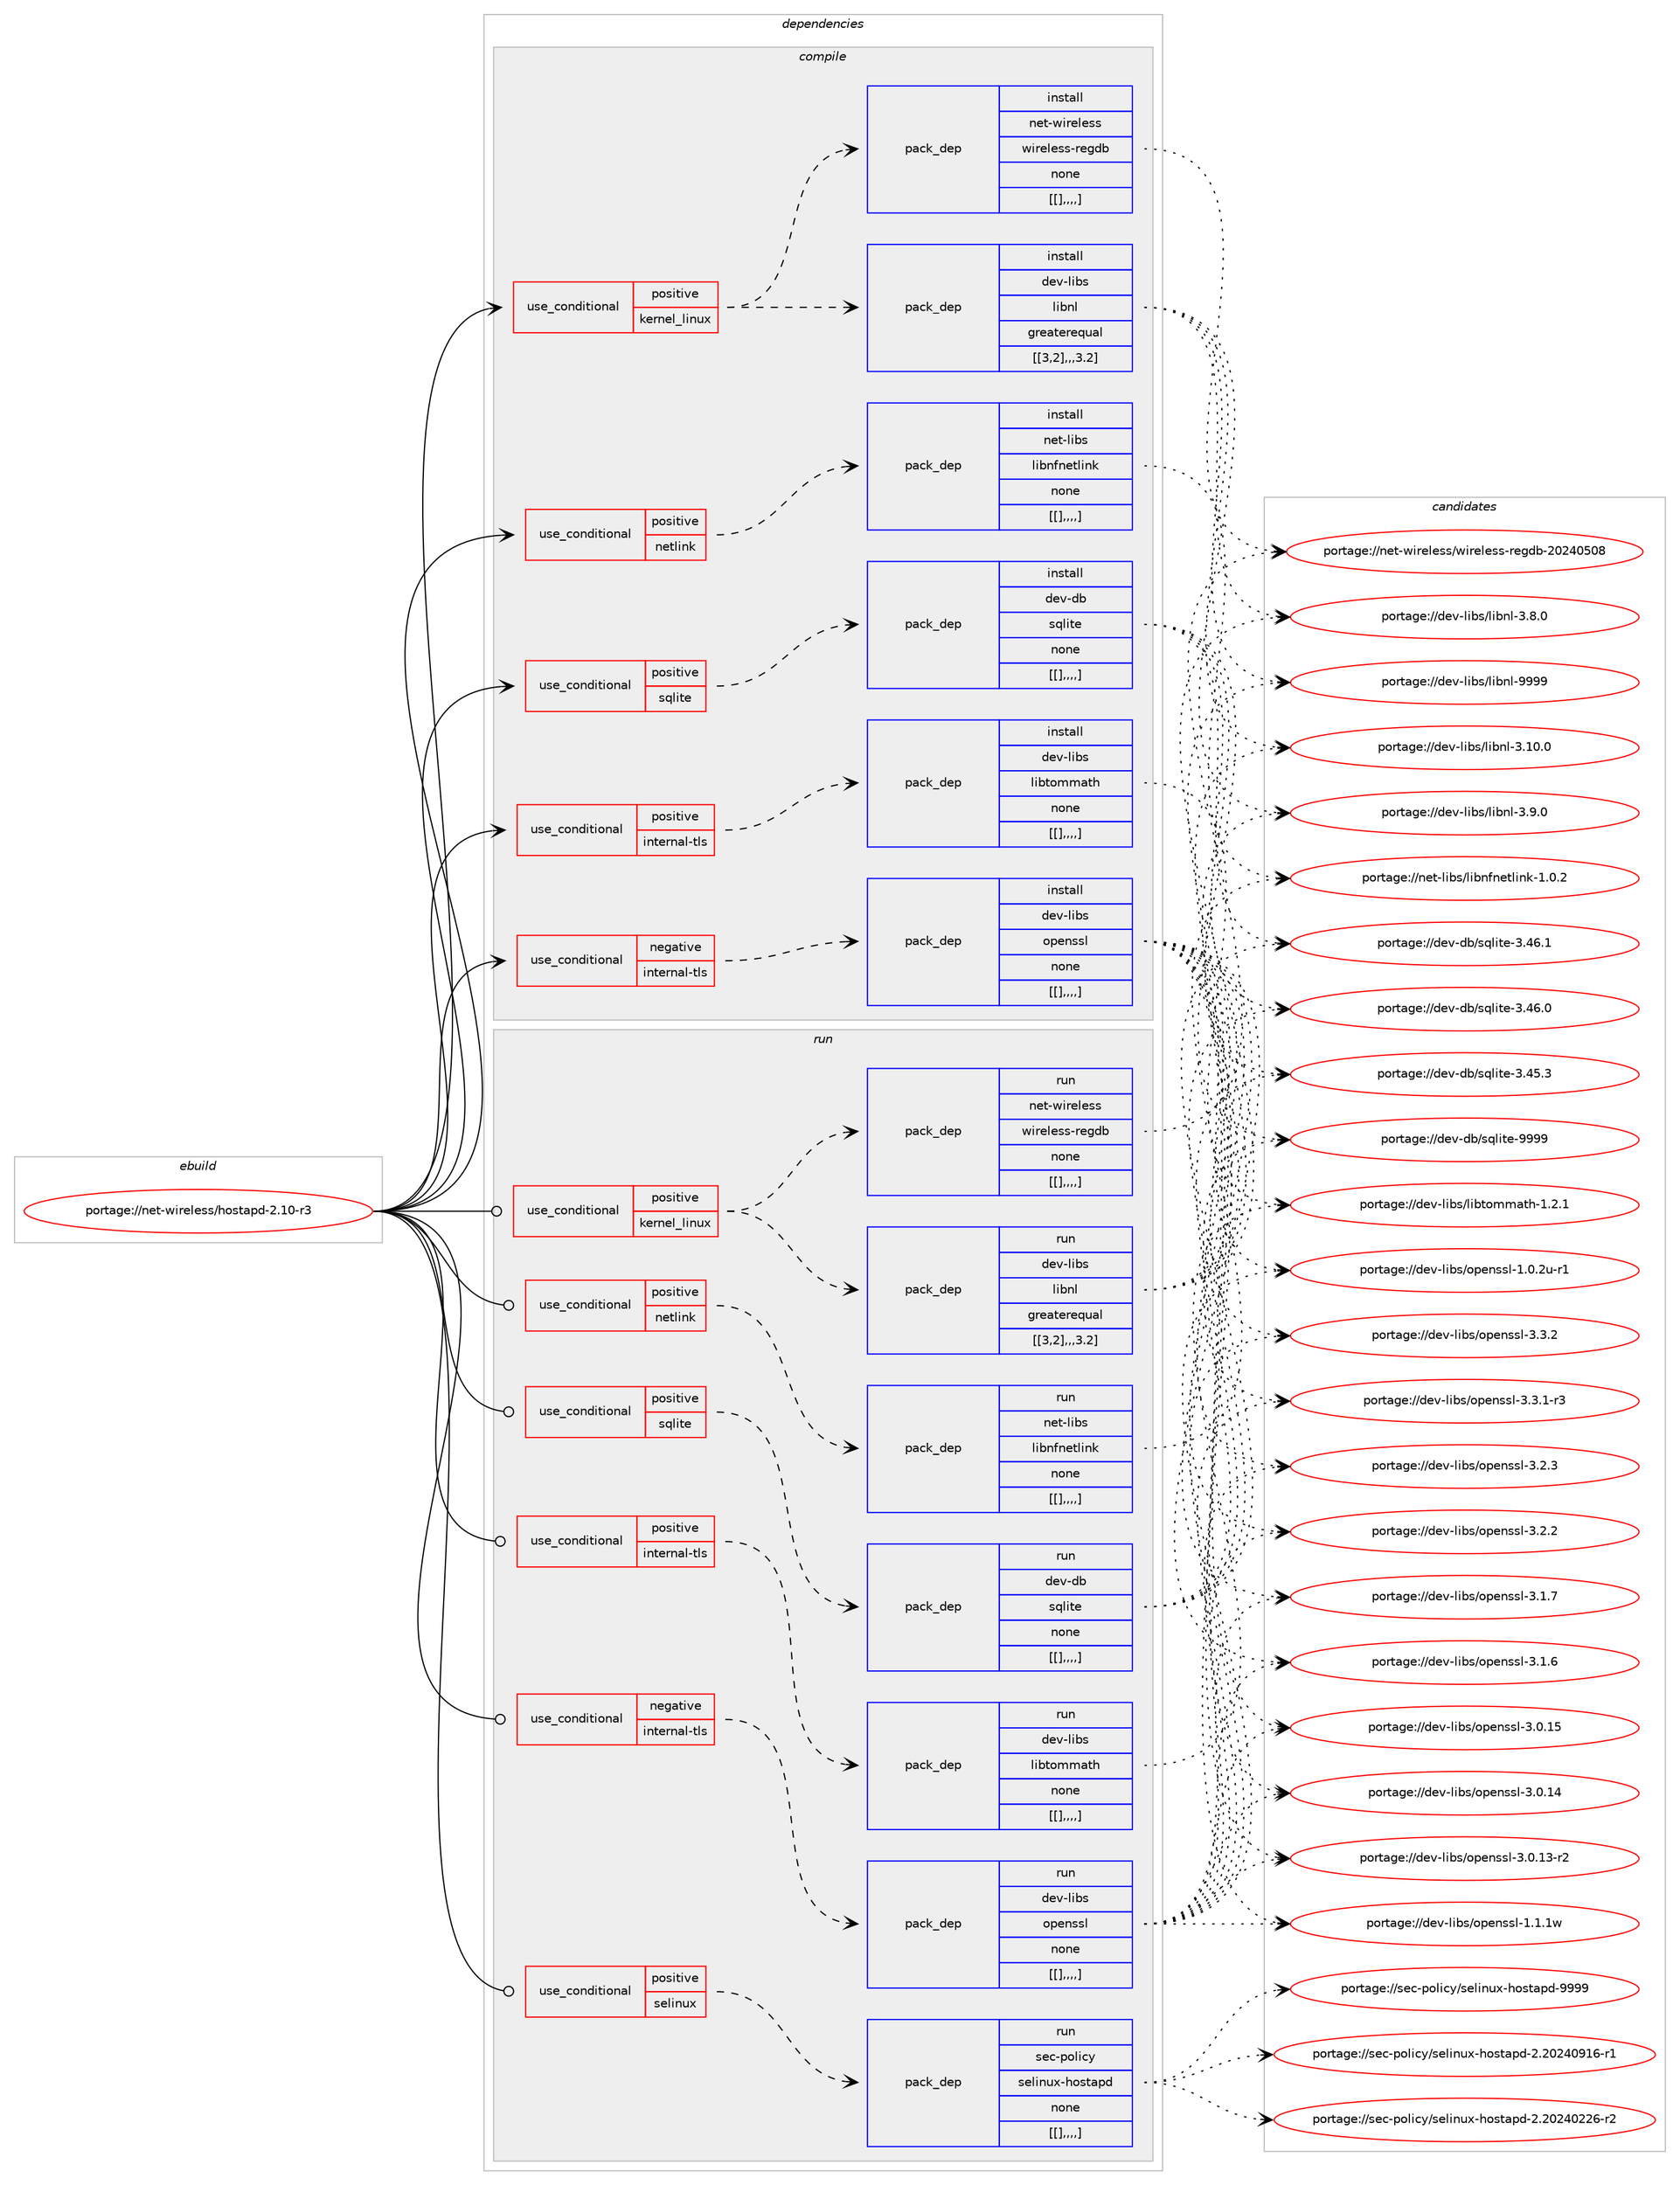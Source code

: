 digraph prolog {

# *************
# Graph options
# *************

newrank=true;
concentrate=true;
compound=true;
graph [rankdir=LR,fontname=Helvetica,fontsize=10,ranksep=1.5];#, ranksep=2.5, nodesep=0.2];
edge  [arrowhead=vee];
node  [fontname=Helvetica,fontsize=10];

# **********
# The ebuild
# **********

subgraph cluster_leftcol {
color=gray;
label=<<i>ebuild</i>>;
id [label="portage://net-wireless/hostapd-2.10-r3", color=red, width=4, href="../net-wireless/hostapd-2.10-r3.svg"];
}

# ****************
# The dependencies
# ****************

subgraph cluster_midcol {
color=gray;
label=<<i>dependencies</i>>;
subgraph cluster_compile {
fillcolor="#eeeeee";
style=filled;
label=<<i>compile</i>>;
subgraph cond109273 {
dependency411846 [label=<<TABLE BORDER="0" CELLBORDER="1" CELLSPACING="0" CELLPADDING="4"><TR><TD ROWSPAN="3" CELLPADDING="10">use_conditional</TD></TR><TR><TD>negative</TD></TR><TR><TD>internal-tls</TD></TR></TABLE>>, shape=none, color=red];
subgraph pack299495 {
dependency411870 [label=<<TABLE BORDER="0" CELLBORDER="1" CELLSPACING="0" CELLPADDING="4" WIDTH="220"><TR><TD ROWSPAN="6" CELLPADDING="30">pack_dep</TD></TR><TR><TD WIDTH="110">install</TD></TR><TR><TD>dev-libs</TD></TR><TR><TD>openssl</TD></TR><TR><TD>none</TD></TR><TR><TD>[[],,,,]</TD></TR></TABLE>>, shape=none, color=blue];
}
dependency411846:e -> dependency411870:w [weight=20,style="dashed",arrowhead="vee"];
}
id:e -> dependency411846:w [weight=20,style="solid",arrowhead="vee"];
subgraph cond109293 {
dependency411911 [label=<<TABLE BORDER="0" CELLBORDER="1" CELLSPACING="0" CELLPADDING="4"><TR><TD ROWSPAN="3" CELLPADDING="10">use_conditional</TD></TR><TR><TD>positive</TD></TR><TR><TD>internal-tls</TD></TR></TABLE>>, shape=none, color=red];
subgraph pack299572 {
dependency411964 [label=<<TABLE BORDER="0" CELLBORDER="1" CELLSPACING="0" CELLPADDING="4" WIDTH="220"><TR><TD ROWSPAN="6" CELLPADDING="30">pack_dep</TD></TR><TR><TD WIDTH="110">install</TD></TR><TR><TD>dev-libs</TD></TR><TR><TD>libtommath</TD></TR><TR><TD>none</TD></TR><TR><TD>[[],,,,]</TD></TR></TABLE>>, shape=none, color=blue];
}
dependency411911:e -> dependency411964:w [weight=20,style="dashed",arrowhead="vee"];
}
id:e -> dependency411911:w [weight=20,style="solid",arrowhead="vee"];
subgraph cond109312 {
dependency411968 [label=<<TABLE BORDER="0" CELLBORDER="1" CELLSPACING="0" CELLPADDING="4"><TR><TD ROWSPAN="3" CELLPADDING="10">use_conditional</TD></TR><TR><TD>positive</TD></TR><TR><TD>kernel_linux</TD></TR></TABLE>>, shape=none, color=red];
subgraph pack299578 {
dependency412013 [label=<<TABLE BORDER="0" CELLBORDER="1" CELLSPACING="0" CELLPADDING="4" WIDTH="220"><TR><TD ROWSPAN="6" CELLPADDING="30">pack_dep</TD></TR><TR><TD WIDTH="110">install</TD></TR><TR><TD>net-wireless</TD></TR><TR><TD>wireless-regdb</TD></TR><TR><TD>none</TD></TR><TR><TD>[[],,,,]</TD></TR></TABLE>>, shape=none, color=blue];
}
dependency411968:e -> dependency412013:w [weight=20,style="dashed",arrowhead="vee"];
subgraph pack299625 {
dependency412035 [label=<<TABLE BORDER="0" CELLBORDER="1" CELLSPACING="0" CELLPADDING="4" WIDTH="220"><TR><TD ROWSPAN="6" CELLPADDING="30">pack_dep</TD></TR><TR><TD WIDTH="110">install</TD></TR><TR><TD>dev-libs</TD></TR><TR><TD>libnl</TD></TR><TR><TD>greaterequal</TD></TR><TR><TD>[[3,2],,,3.2]</TD></TR></TABLE>>, shape=none, color=blue];
}
dependency411968:e -> dependency412035:w [weight=20,style="dashed",arrowhead="vee"];
}
id:e -> dependency411968:w [weight=20,style="solid",arrowhead="vee"];
subgraph cond109343 {
dependency412123 [label=<<TABLE BORDER="0" CELLBORDER="1" CELLSPACING="0" CELLPADDING="4"><TR><TD ROWSPAN="3" CELLPADDING="10">use_conditional</TD></TR><TR><TD>positive</TD></TR><TR><TD>netlink</TD></TR></TABLE>>, shape=none, color=red];
subgraph pack299694 {
dependency412163 [label=<<TABLE BORDER="0" CELLBORDER="1" CELLSPACING="0" CELLPADDING="4" WIDTH="220"><TR><TD ROWSPAN="6" CELLPADDING="30">pack_dep</TD></TR><TR><TD WIDTH="110">install</TD></TR><TR><TD>net-libs</TD></TR><TR><TD>libnfnetlink</TD></TR><TR><TD>none</TD></TR><TR><TD>[[],,,,]</TD></TR></TABLE>>, shape=none, color=blue];
}
dependency412123:e -> dependency412163:w [weight=20,style="dashed",arrowhead="vee"];
}
id:e -> dependency412123:w [weight=20,style="solid",arrowhead="vee"];
subgraph cond109383 {
dependency412209 [label=<<TABLE BORDER="0" CELLBORDER="1" CELLSPACING="0" CELLPADDING="4"><TR><TD ROWSPAN="3" CELLPADDING="10">use_conditional</TD></TR><TR><TD>positive</TD></TR><TR><TD>sqlite</TD></TR></TABLE>>, shape=none, color=red];
subgraph pack299747 {
dependency412211 [label=<<TABLE BORDER="0" CELLBORDER="1" CELLSPACING="0" CELLPADDING="4" WIDTH="220"><TR><TD ROWSPAN="6" CELLPADDING="30">pack_dep</TD></TR><TR><TD WIDTH="110">install</TD></TR><TR><TD>dev-db</TD></TR><TR><TD>sqlite</TD></TR><TR><TD>none</TD></TR><TR><TD>[[],,,,]</TD></TR></TABLE>>, shape=none, color=blue];
}
dependency412209:e -> dependency412211:w [weight=20,style="dashed",arrowhead="vee"];
}
id:e -> dependency412209:w [weight=20,style="solid",arrowhead="vee"];
}
subgraph cluster_compileandrun {
fillcolor="#eeeeee";
style=filled;
label=<<i>compile and run</i>>;
}
subgraph cluster_run {
fillcolor="#eeeeee";
style=filled;
label=<<i>run</i>>;
subgraph cond109390 {
dependency412218 [label=<<TABLE BORDER="0" CELLBORDER="1" CELLSPACING="0" CELLPADDING="4"><TR><TD ROWSPAN="3" CELLPADDING="10">use_conditional</TD></TR><TR><TD>negative</TD></TR><TR><TD>internal-tls</TD></TR></TABLE>>, shape=none, color=red];
subgraph pack299755 {
dependency412221 [label=<<TABLE BORDER="0" CELLBORDER="1" CELLSPACING="0" CELLPADDING="4" WIDTH="220"><TR><TD ROWSPAN="6" CELLPADDING="30">pack_dep</TD></TR><TR><TD WIDTH="110">run</TD></TR><TR><TD>dev-libs</TD></TR><TR><TD>openssl</TD></TR><TR><TD>none</TD></TR><TR><TD>[[],,,,]</TD></TR></TABLE>>, shape=none, color=blue];
}
dependency412218:e -> dependency412221:w [weight=20,style="dashed",arrowhead="vee"];
}
id:e -> dependency412218:w [weight=20,style="solid",arrowhead="odot"];
subgraph cond109400 {
dependency412287 [label=<<TABLE BORDER="0" CELLBORDER="1" CELLSPACING="0" CELLPADDING="4"><TR><TD ROWSPAN="3" CELLPADDING="10">use_conditional</TD></TR><TR><TD>positive</TD></TR><TR><TD>internal-tls</TD></TR></TABLE>>, shape=none, color=red];
subgraph pack299821 {
dependency412363 [label=<<TABLE BORDER="0" CELLBORDER="1" CELLSPACING="0" CELLPADDING="4" WIDTH="220"><TR><TD ROWSPAN="6" CELLPADDING="30">pack_dep</TD></TR><TR><TD WIDTH="110">run</TD></TR><TR><TD>dev-libs</TD></TR><TR><TD>libtommath</TD></TR><TR><TD>none</TD></TR><TR><TD>[[],,,,]</TD></TR></TABLE>>, shape=none, color=blue];
}
dependency412287:e -> dependency412363:w [weight=20,style="dashed",arrowhead="vee"];
}
id:e -> dependency412287:w [weight=20,style="solid",arrowhead="odot"];
subgraph cond109445 {
dependency412406 [label=<<TABLE BORDER="0" CELLBORDER="1" CELLSPACING="0" CELLPADDING="4"><TR><TD ROWSPAN="3" CELLPADDING="10">use_conditional</TD></TR><TR><TD>positive</TD></TR><TR><TD>kernel_linux</TD></TR></TABLE>>, shape=none, color=red];
subgraph pack299876 {
dependency412425 [label=<<TABLE BORDER="0" CELLBORDER="1" CELLSPACING="0" CELLPADDING="4" WIDTH="220"><TR><TD ROWSPAN="6" CELLPADDING="30">pack_dep</TD></TR><TR><TD WIDTH="110">run</TD></TR><TR><TD>net-wireless</TD></TR><TR><TD>wireless-regdb</TD></TR><TR><TD>none</TD></TR><TR><TD>[[],,,,]</TD></TR></TABLE>>, shape=none, color=blue];
}
dependency412406:e -> dependency412425:w [weight=20,style="dashed",arrowhead="vee"];
subgraph pack299916 {
dependency412462 [label=<<TABLE BORDER="0" CELLBORDER="1" CELLSPACING="0" CELLPADDING="4" WIDTH="220"><TR><TD ROWSPAN="6" CELLPADDING="30">pack_dep</TD></TR><TR><TD WIDTH="110">run</TD></TR><TR><TD>dev-libs</TD></TR><TR><TD>libnl</TD></TR><TR><TD>greaterequal</TD></TR><TR><TD>[[3,2],,,3.2]</TD></TR></TABLE>>, shape=none, color=blue];
}
dependency412406:e -> dependency412462:w [weight=20,style="dashed",arrowhead="vee"];
}
id:e -> dependency412406:w [weight=20,style="solid",arrowhead="odot"];
subgraph cond109467 {
dependency412500 [label=<<TABLE BORDER="0" CELLBORDER="1" CELLSPACING="0" CELLPADDING="4"><TR><TD ROWSPAN="3" CELLPADDING="10">use_conditional</TD></TR><TR><TD>positive</TD></TR><TR><TD>netlink</TD></TR></TABLE>>, shape=none, color=red];
subgraph pack299947 {
dependency412503 [label=<<TABLE BORDER="0" CELLBORDER="1" CELLSPACING="0" CELLPADDING="4" WIDTH="220"><TR><TD ROWSPAN="6" CELLPADDING="30">pack_dep</TD></TR><TR><TD WIDTH="110">run</TD></TR><TR><TD>net-libs</TD></TR><TR><TD>libnfnetlink</TD></TR><TR><TD>none</TD></TR><TR><TD>[[],,,,]</TD></TR></TABLE>>, shape=none, color=blue];
}
dependency412500:e -> dependency412503:w [weight=20,style="dashed",arrowhead="vee"];
}
id:e -> dependency412500:w [weight=20,style="solid",arrowhead="odot"];
subgraph cond109497 {
dependency412602 [label=<<TABLE BORDER="0" CELLBORDER="1" CELLSPACING="0" CELLPADDING="4"><TR><TD ROWSPAN="3" CELLPADDING="10">use_conditional</TD></TR><TR><TD>positive</TD></TR><TR><TD>selinux</TD></TR></TABLE>>, shape=none, color=red];
subgraph pack300045 {
dependency412647 [label=<<TABLE BORDER="0" CELLBORDER="1" CELLSPACING="0" CELLPADDING="4" WIDTH="220"><TR><TD ROWSPAN="6" CELLPADDING="30">pack_dep</TD></TR><TR><TD WIDTH="110">run</TD></TR><TR><TD>sec-policy</TD></TR><TR><TD>selinux-hostapd</TD></TR><TR><TD>none</TD></TR><TR><TD>[[],,,,]</TD></TR></TABLE>>, shape=none, color=blue];
}
dependency412602:e -> dependency412647:w [weight=20,style="dashed",arrowhead="vee"];
}
id:e -> dependency412602:w [weight=20,style="solid",arrowhead="odot"];
subgraph cond109516 {
dependency412657 [label=<<TABLE BORDER="0" CELLBORDER="1" CELLSPACING="0" CELLPADDING="4"><TR><TD ROWSPAN="3" CELLPADDING="10">use_conditional</TD></TR><TR><TD>positive</TD></TR><TR><TD>sqlite</TD></TR></TABLE>>, shape=none, color=red];
subgraph pack300087 {
dependency412695 [label=<<TABLE BORDER="0" CELLBORDER="1" CELLSPACING="0" CELLPADDING="4" WIDTH="220"><TR><TD ROWSPAN="6" CELLPADDING="30">pack_dep</TD></TR><TR><TD WIDTH="110">run</TD></TR><TR><TD>dev-db</TD></TR><TR><TD>sqlite</TD></TR><TR><TD>none</TD></TR><TR><TD>[[],,,,]</TD></TR></TABLE>>, shape=none, color=blue];
}
dependency412657:e -> dependency412695:w [weight=20,style="dashed",arrowhead="vee"];
}
id:e -> dependency412657:w [weight=20,style="solid",arrowhead="odot"];
}
}

# **************
# The candidates
# **************

subgraph cluster_choices {
rank=same;
color=gray;
label=<<i>candidates</i>>;

subgraph choice299360 {
color=black;
nodesep=1;
choice100101118451081059811547111112101110115115108455146514650 [label="portage://dev-libs/openssl-3.3.2", color=red, width=4,href="../dev-libs/openssl-3.3.2.svg"];
choice1001011184510810598115471111121011101151151084551465146494511451 [label="portage://dev-libs/openssl-3.3.1-r3", color=red, width=4,href="../dev-libs/openssl-3.3.1-r3.svg"];
choice100101118451081059811547111112101110115115108455146504651 [label="portage://dev-libs/openssl-3.2.3", color=red, width=4,href="../dev-libs/openssl-3.2.3.svg"];
choice100101118451081059811547111112101110115115108455146504650 [label="portage://dev-libs/openssl-3.2.2", color=red, width=4,href="../dev-libs/openssl-3.2.2.svg"];
choice100101118451081059811547111112101110115115108455146494655 [label="portage://dev-libs/openssl-3.1.7", color=red, width=4,href="../dev-libs/openssl-3.1.7.svg"];
choice100101118451081059811547111112101110115115108455146494654 [label="portage://dev-libs/openssl-3.1.6", color=red, width=4,href="../dev-libs/openssl-3.1.6.svg"];
choice10010111845108105981154711111210111011511510845514648464953 [label="portage://dev-libs/openssl-3.0.15", color=red, width=4,href="../dev-libs/openssl-3.0.15.svg"];
choice10010111845108105981154711111210111011511510845514648464952 [label="portage://dev-libs/openssl-3.0.14", color=red, width=4,href="../dev-libs/openssl-3.0.14.svg"];
choice100101118451081059811547111112101110115115108455146484649514511450 [label="portage://dev-libs/openssl-3.0.13-r2", color=red, width=4,href="../dev-libs/openssl-3.0.13-r2.svg"];
choice100101118451081059811547111112101110115115108454946494649119 [label="portage://dev-libs/openssl-1.1.1w", color=red, width=4,href="../dev-libs/openssl-1.1.1w.svg"];
choice1001011184510810598115471111121011101151151084549464846501174511449 [label="portage://dev-libs/openssl-1.0.2u-r1", color=red, width=4,href="../dev-libs/openssl-1.0.2u-r1.svg"];
dependency411870:e -> choice100101118451081059811547111112101110115115108455146514650:w [style=dotted,weight="100"];
dependency411870:e -> choice1001011184510810598115471111121011101151151084551465146494511451:w [style=dotted,weight="100"];
dependency411870:e -> choice100101118451081059811547111112101110115115108455146504651:w [style=dotted,weight="100"];
dependency411870:e -> choice100101118451081059811547111112101110115115108455146504650:w [style=dotted,weight="100"];
dependency411870:e -> choice100101118451081059811547111112101110115115108455146494655:w [style=dotted,weight="100"];
dependency411870:e -> choice100101118451081059811547111112101110115115108455146494654:w [style=dotted,weight="100"];
dependency411870:e -> choice10010111845108105981154711111210111011511510845514648464953:w [style=dotted,weight="100"];
dependency411870:e -> choice10010111845108105981154711111210111011511510845514648464952:w [style=dotted,weight="100"];
dependency411870:e -> choice100101118451081059811547111112101110115115108455146484649514511450:w [style=dotted,weight="100"];
dependency411870:e -> choice100101118451081059811547111112101110115115108454946494649119:w [style=dotted,weight="100"];
dependency411870:e -> choice1001011184510810598115471111121011101151151084549464846501174511449:w [style=dotted,weight="100"];
}
subgraph choice299391 {
color=black;
nodesep=1;
choice1001011184510810598115471081059811611110910997116104454946504649 [label="portage://dev-libs/libtommath-1.2.1", color=red, width=4,href="../dev-libs/libtommath-1.2.1.svg"];
dependency411964:e -> choice1001011184510810598115471081059811611110910997116104454946504649:w [style=dotted,weight="100"];
}
subgraph choice299393 {
color=black;
nodesep=1;
choice11010111645119105114101108101115115471191051141011081011151154511410110310098455048505248534856 [label="portage://net-wireless/wireless-regdb-20240508", color=red, width=4,href="../net-wireless/wireless-regdb-20240508.svg"];
dependency412013:e -> choice11010111645119105114101108101115115471191051141011081011151154511410110310098455048505248534856:w [style=dotted,weight="100"];
}
subgraph choice299395 {
color=black;
nodesep=1;
choice100101118451081059811547108105981101084557575757 [label="portage://dev-libs/libnl-9999", color=red, width=4,href="../dev-libs/libnl-9999.svg"];
choice1001011184510810598115471081059811010845514649484648 [label="portage://dev-libs/libnl-3.10.0", color=red, width=4,href="../dev-libs/libnl-3.10.0.svg"];
choice10010111845108105981154710810598110108455146574648 [label="portage://dev-libs/libnl-3.9.0", color=red, width=4,href="../dev-libs/libnl-3.9.0.svg"];
choice10010111845108105981154710810598110108455146564648 [label="portage://dev-libs/libnl-3.8.0", color=red, width=4,href="../dev-libs/libnl-3.8.0.svg"];
dependency412035:e -> choice100101118451081059811547108105981101084557575757:w [style=dotted,weight="100"];
dependency412035:e -> choice1001011184510810598115471081059811010845514649484648:w [style=dotted,weight="100"];
dependency412035:e -> choice10010111845108105981154710810598110108455146574648:w [style=dotted,weight="100"];
dependency412035:e -> choice10010111845108105981154710810598110108455146564648:w [style=dotted,weight="100"];
}
subgraph choice299401 {
color=black;
nodesep=1;
choice11010111645108105981154710810598110102110101116108105110107454946484650 [label="portage://net-libs/libnfnetlink-1.0.2", color=red, width=4,href="../net-libs/libnfnetlink-1.0.2.svg"];
dependency412163:e -> choice11010111645108105981154710810598110102110101116108105110107454946484650:w [style=dotted,weight="100"];
}
subgraph choice299403 {
color=black;
nodesep=1;
choice1001011184510098471151131081051161014557575757 [label="portage://dev-db/sqlite-9999", color=red, width=4,href="../dev-db/sqlite-9999.svg"];
choice10010111845100984711511310810511610145514652544649 [label="portage://dev-db/sqlite-3.46.1", color=red, width=4,href="../dev-db/sqlite-3.46.1.svg"];
choice10010111845100984711511310810511610145514652544648 [label="portage://dev-db/sqlite-3.46.0", color=red, width=4,href="../dev-db/sqlite-3.46.0.svg"];
choice10010111845100984711511310810511610145514652534651 [label="portage://dev-db/sqlite-3.45.3", color=red, width=4,href="../dev-db/sqlite-3.45.3.svg"];
dependency412211:e -> choice1001011184510098471151131081051161014557575757:w [style=dotted,weight="100"];
dependency412211:e -> choice10010111845100984711511310810511610145514652544649:w [style=dotted,weight="100"];
dependency412211:e -> choice10010111845100984711511310810511610145514652544648:w [style=dotted,weight="100"];
dependency412211:e -> choice10010111845100984711511310810511610145514652534651:w [style=dotted,weight="100"];
}
subgraph choice299409 {
color=black;
nodesep=1;
choice100101118451081059811547111112101110115115108455146514650 [label="portage://dev-libs/openssl-3.3.2", color=red, width=4,href="../dev-libs/openssl-3.3.2.svg"];
choice1001011184510810598115471111121011101151151084551465146494511451 [label="portage://dev-libs/openssl-3.3.1-r3", color=red, width=4,href="../dev-libs/openssl-3.3.1-r3.svg"];
choice100101118451081059811547111112101110115115108455146504651 [label="portage://dev-libs/openssl-3.2.3", color=red, width=4,href="../dev-libs/openssl-3.2.3.svg"];
choice100101118451081059811547111112101110115115108455146504650 [label="portage://dev-libs/openssl-3.2.2", color=red, width=4,href="../dev-libs/openssl-3.2.2.svg"];
choice100101118451081059811547111112101110115115108455146494655 [label="portage://dev-libs/openssl-3.1.7", color=red, width=4,href="../dev-libs/openssl-3.1.7.svg"];
choice100101118451081059811547111112101110115115108455146494654 [label="portage://dev-libs/openssl-3.1.6", color=red, width=4,href="../dev-libs/openssl-3.1.6.svg"];
choice10010111845108105981154711111210111011511510845514648464953 [label="portage://dev-libs/openssl-3.0.15", color=red, width=4,href="../dev-libs/openssl-3.0.15.svg"];
choice10010111845108105981154711111210111011511510845514648464952 [label="portage://dev-libs/openssl-3.0.14", color=red, width=4,href="../dev-libs/openssl-3.0.14.svg"];
choice100101118451081059811547111112101110115115108455146484649514511450 [label="portage://dev-libs/openssl-3.0.13-r2", color=red, width=4,href="../dev-libs/openssl-3.0.13-r2.svg"];
choice100101118451081059811547111112101110115115108454946494649119 [label="portage://dev-libs/openssl-1.1.1w", color=red, width=4,href="../dev-libs/openssl-1.1.1w.svg"];
choice1001011184510810598115471111121011101151151084549464846501174511449 [label="portage://dev-libs/openssl-1.0.2u-r1", color=red, width=4,href="../dev-libs/openssl-1.0.2u-r1.svg"];
dependency412221:e -> choice100101118451081059811547111112101110115115108455146514650:w [style=dotted,weight="100"];
dependency412221:e -> choice1001011184510810598115471111121011101151151084551465146494511451:w [style=dotted,weight="100"];
dependency412221:e -> choice100101118451081059811547111112101110115115108455146504651:w [style=dotted,weight="100"];
dependency412221:e -> choice100101118451081059811547111112101110115115108455146504650:w [style=dotted,weight="100"];
dependency412221:e -> choice100101118451081059811547111112101110115115108455146494655:w [style=dotted,weight="100"];
dependency412221:e -> choice100101118451081059811547111112101110115115108455146494654:w [style=dotted,weight="100"];
dependency412221:e -> choice10010111845108105981154711111210111011511510845514648464953:w [style=dotted,weight="100"];
dependency412221:e -> choice10010111845108105981154711111210111011511510845514648464952:w [style=dotted,weight="100"];
dependency412221:e -> choice100101118451081059811547111112101110115115108455146484649514511450:w [style=dotted,weight="100"];
dependency412221:e -> choice100101118451081059811547111112101110115115108454946494649119:w [style=dotted,weight="100"];
dependency412221:e -> choice1001011184510810598115471111121011101151151084549464846501174511449:w [style=dotted,weight="100"];
}
subgraph choice299437 {
color=black;
nodesep=1;
choice1001011184510810598115471081059811611110910997116104454946504649 [label="portage://dev-libs/libtommath-1.2.1", color=red, width=4,href="../dev-libs/libtommath-1.2.1.svg"];
dependency412363:e -> choice1001011184510810598115471081059811611110910997116104454946504649:w [style=dotted,weight="100"];
}
subgraph choice299457 {
color=black;
nodesep=1;
choice11010111645119105114101108101115115471191051141011081011151154511410110310098455048505248534856 [label="portage://net-wireless/wireless-regdb-20240508", color=red, width=4,href="../net-wireless/wireless-regdb-20240508.svg"];
dependency412425:e -> choice11010111645119105114101108101115115471191051141011081011151154511410110310098455048505248534856:w [style=dotted,weight="100"];
}
subgraph choice299460 {
color=black;
nodesep=1;
choice100101118451081059811547108105981101084557575757 [label="portage://dev-libs/libnl-9999", color=red, width=4,href="../dev-libs/libnl-9999.svg"];
choice1001011184510810598115471081059811010845514649484648 [label="portage://dev-libs/libnl-3.10.0", color=red, width=4,href="../dev-libs/libnl-3.10.0.svg"];
choice10010111845108105981154710810598110108455146574648 [label="portage://dev-libs/libnl-3.9.0", color=red, width=4,href="../dev-libs/libnl-3.9.0.svg"];
choice10010111845108105981154710810598110108455146564648 [label="portage://dev-libs/libnl-3.8.0", color=red, width=4,href="../dev-libs/libnl-3.8.0.svg"];
dependency412462:e -> choice100101118451081059811547108105981101084557575757:w [style=dotted,weight="100"];
dependency412462:e -> choice1001011184510810598115471081059811010845514649484648:w [style=dotted,weight="100"];
dependency412462:e -> choice10010111845108105981154710810598110108455146574648:w [style=dotted,weight="100"];
dependency412462:e -> choice10010111845108105981154710810598110108455146564648:w [style=dotted,weight="100"];
}
subgraph choice299468 {
color=black;
nodesep=1;
choice11010111645108105981154710810598110102110101116108105110107454946484650 [label="portage://net-libs/libnfnetlink-1.0.2", color=red, width=4,href="../net-libs/libnfnetlink-1.0.2.svg"];
dependency412503:e -> choice11010111645108105981154710810598110102110101116108105110107454946484650:w [style=dotted,weight="100"];
}
subgraph choice299474 {
color=black;
nodesep=1;
choice1151019945112111108105991214711510110810511011712045104111115116971121004557575757 [label="portage://sec-policy/selinux-hostapd-9999", color=red, width=4,href="../sec-policy/selinux-hostapd-9999.svg"];
choice11510199451121111081059912147115101108105110117120451041111151169711210045504650485052485749544511449 [label="portage://sec-policy/selinux-hostapd-2.20240916-r1", color=red, width=4,href="../sec-policy/selinux-hostapd-2.20240916-r1.svg"];
choice11510199451121111081059912147115101108105110117120451041111151169711210045504650485052485050544511450 [label="portage://sec-policy/selinux-hostapd-2.20240226-r2", color=red, width=4,href="../sec-policy/selinux-hostapd-2.20240226-r2.svg"];
dependency412647:e -> choice1151019945112111108105991214711510110810511011712045104111115116971121004557575757:w [style=dotted,weight="100"];
dependency412647:e -> choice11510199451121111081059912147115101108105110117120451041111151169711210045504650485052485749544511449:w [style=dotted,weight="100"];
dependency412647:e -> choice11510199451121111081059912147115101108105110117120451041111151169711210045504650485052485050544511450:w [style=dotted,weight="100"];
}
subgraph choice299493 {
color=black;
nodesep=1;
choice1001011184510098471151131081051161014557575757 [label="portage://dev-db/sqlite-9999", color=red, width=4,href="../dev-db/sqlite-9999.svg"];
choice10010111845100984711511310810511610145514652544649 [label="portage://dev-db/sqlite-3.46.1", color=red, width=4,href="../dev-db/sqlite-3.46.1.svg"];
choice10010111845100984711511310810511610145514652544648 [label="portage://dev-db/sqlite-3.46.0", color=red, width=4,href="../dev-db/sqlite-3.46.0.svg"];
choice10010111845100984711511310810511610145514652534651 [label="portage://dev-db/sqlite-3.45.3", color=red, width=4,href="../dev-db/sqlite-3.45.3.svg"];
dependency412695:e -> choice1001011184510098471151131081051161014557575757:w [style=dotted,weight="100"];
dependency412695:e -> choice10010111845100984711511310810511610145514652544649:w [style=dotted,weight="100"];
dependency412695:e -> choice10010111845100984711511310810511610145514652544648:w [style=dotted,weight="100"];
dependency412695:e -> choice10010111845100984711511310810511610145514652534651:w [style=dotted,weight="100"];
}
}

}
